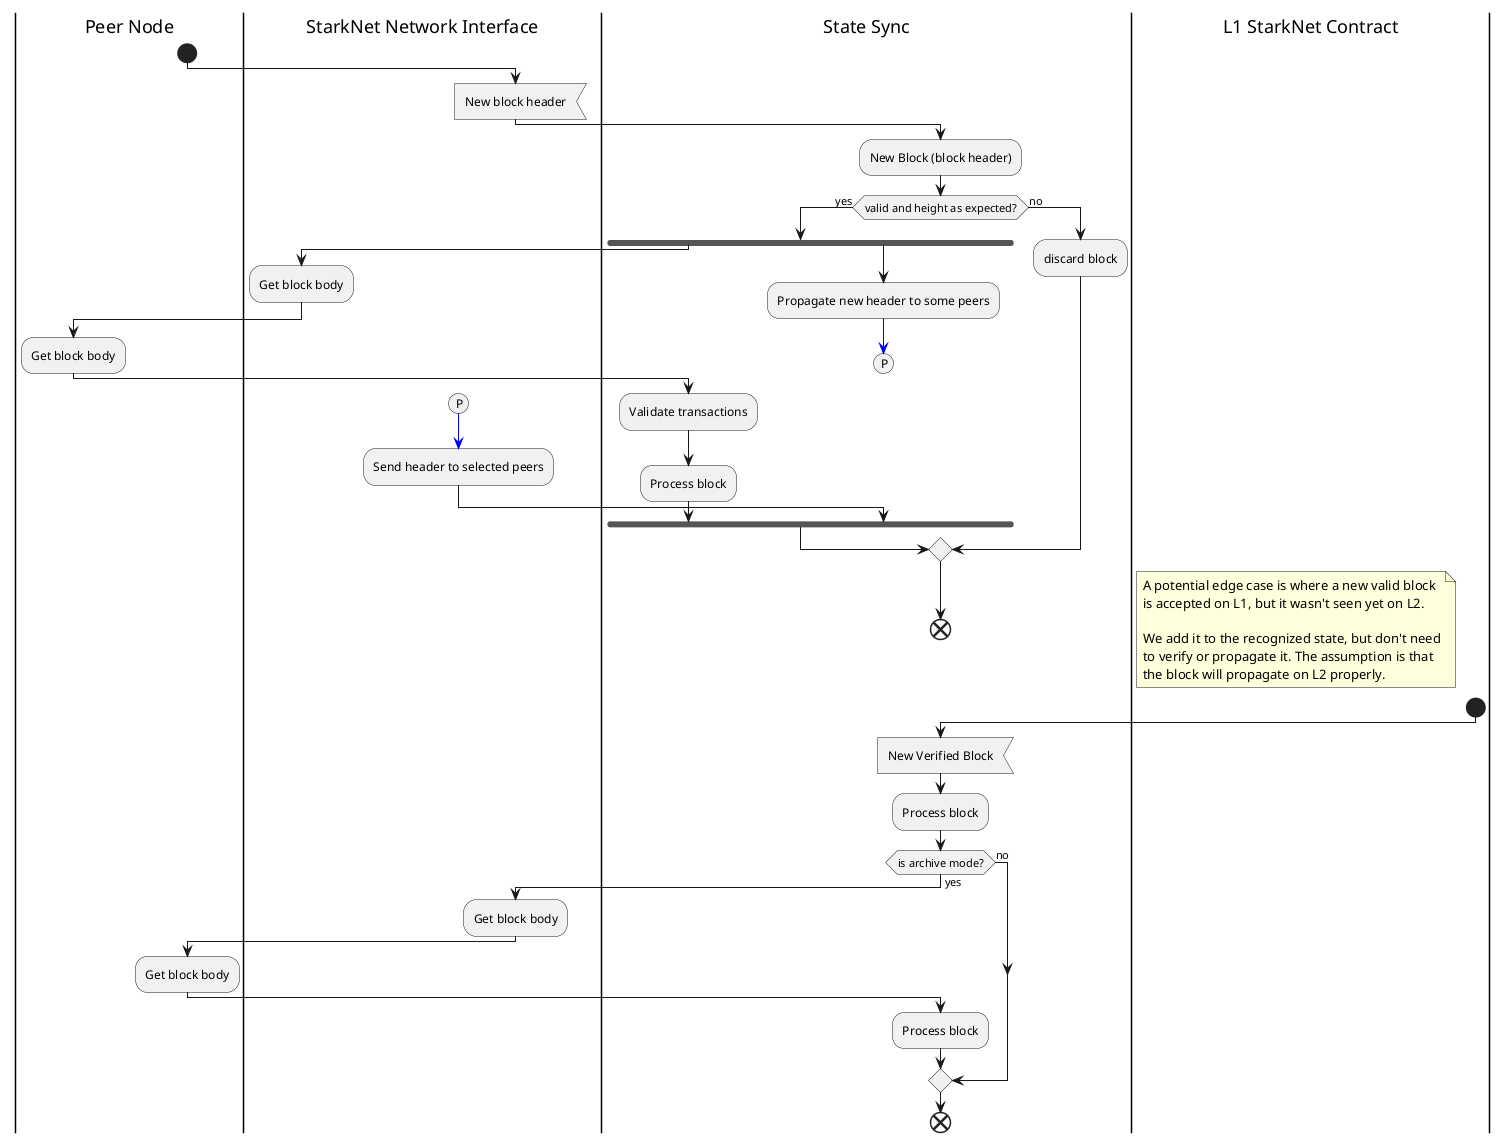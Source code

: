 @startuml

|Peer Node|

start




|StarkNet Network Interface|
:New block header<

|State Sync|
:New Block (block header);
if (valid and height as expected?) then (yes)

  fork
    |StarkNet Network Interface|
    :Get block body;
    |Peer Node|
    :Get block body;
    |State Sync|
    :Validate transactions;
    :Process block;
  fork again

    :Propagate new header to some peers;
    -[#blue]->
    (P)
    detach
    |StarkNet Network Interface|
    (P)
    -[#blue]->
    :Send header to selected peers;
  |State Sync|
  end fork
else (no)
  |State Sync|
  :discard block;
endif

end


|L1 StarkNet Contract|
floating note
  A potential edge case is where a new valid block
  is accepted on L1, but it wasn't seen yet on L2.

  We add it to the recognized state, but don't need
  to verify or propagate it. The assumption is that
  the block will propagate on L2 properly.
end note

start

|State Sync|
:New Verified Block<
:Process block;
if (is archive mode?) then (yes)
  |StarkNet Network Interface|
    :Get block body;
    |Peer Node|
    :Get block body;
    |State Sync|
    :Process block;
else (no)
endif

end

@enduml
